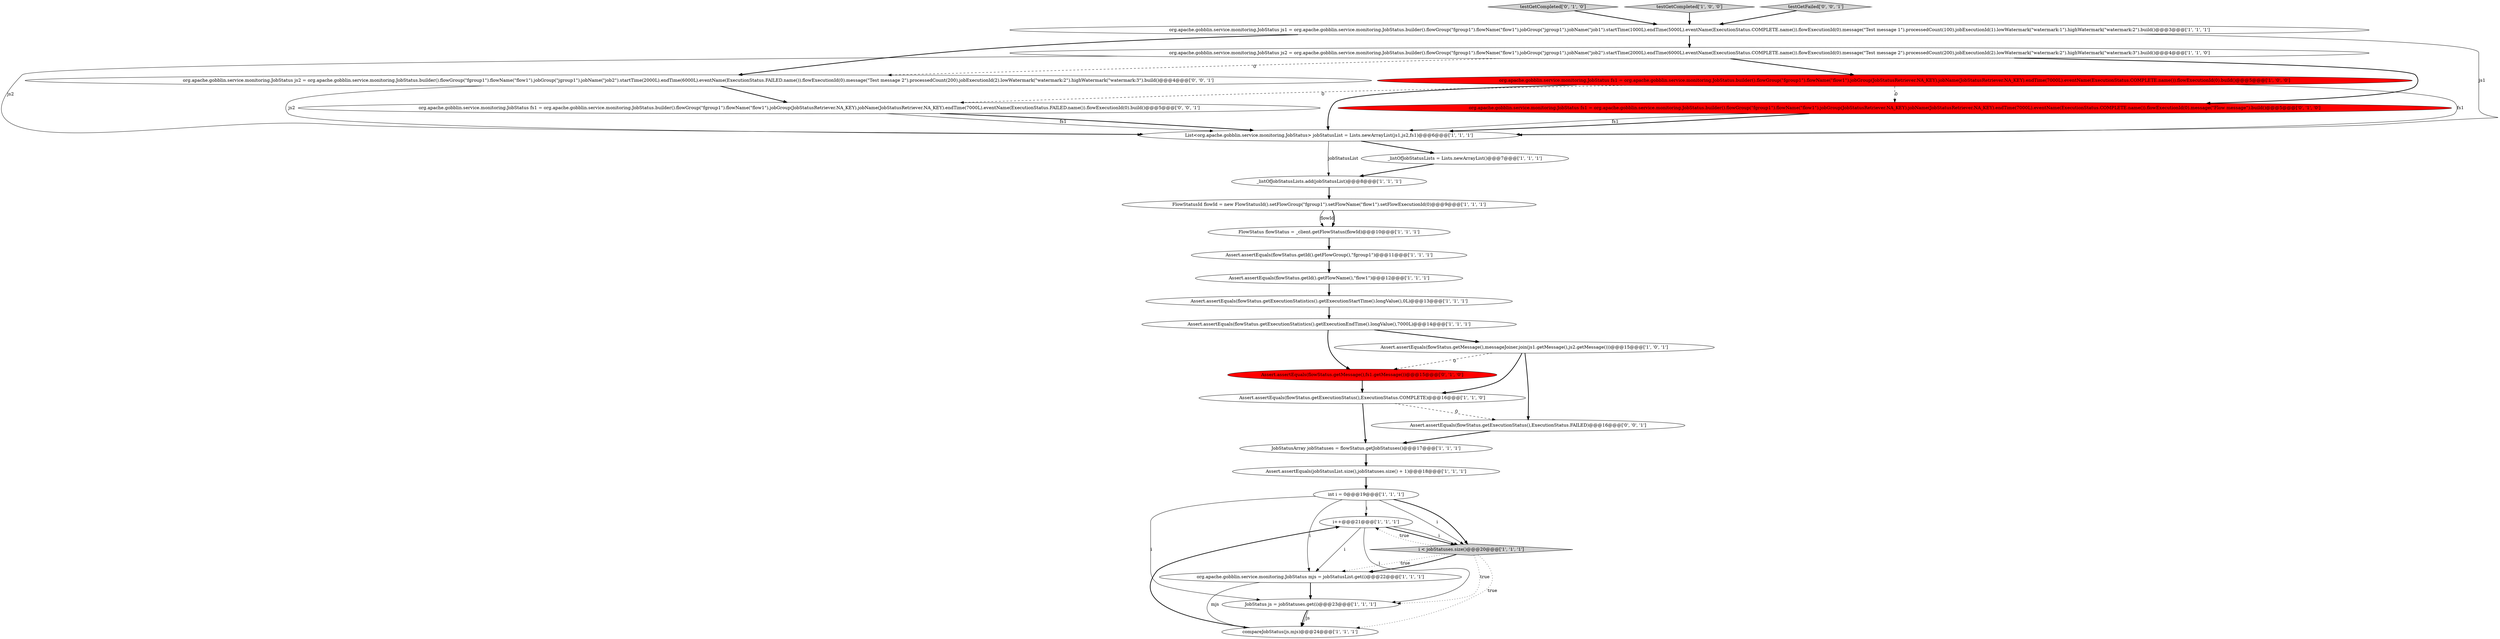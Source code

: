 digraph {
25 [style = filled, label = "testGetCompleted['0', '1', '0']", fillcolor = lightgray, shape = diamond image = "AAA0AAABBB2BBB"];
2 [style = filled, label = "_listOfJobStatusLists.add(jobStatusList)@@@8@@@['1', '1', '1']", fillcolor = white, shape = ellipse image = "AAA0AAABBB1BBB"];
23 [style = filled, label = "Assert.assertEquals(flowStatus.getMessage(),fs1.getMessage())@@@15@@@['0', '1', '0']", fillcolor = red, shape = ellipse image = "AAA1AAABBB2BBB"];
11 [style = filled, label = "org.apache.gobblin.service.monitoring.JobStatus fs1 = org.apache.gobblin.service.monitoring.JobStatus.builder().flowGroup(\"fgroup1\").flowName(\"flow1\").jobGroup(JobStatusRetriever.NA_KEY).jobName(JobStatusRetriever.NA_KEY).endTime(7000L).eventName(ExecutionStatus.COMPLETE.name()).flowExecutionId(0).build()@@@5@@@['1', '0', '0']", fillcolor = red, shape = ellipse image = "AAA1AAABBB1BBB"];
21 [style = filled, label = "Assert.assertEquals(flowStatus.getExecutionStatistics().getExecutionEndTime().longValue(),7000L)@@@14@@@['1', '1', '1']", fillcolor = white, shape = ellipse image = "AAA0AAABBB1BBB"];
1 [style = filled, label = "testGetCompleted['1', '0', '0']", fillcolor = lightgray, shape = diamond image = "AAA0AAABBB1BBB"];
15 [style = filled, label = "i++@@@21@@@['1', '1', '1']", fillcolor = white, shape = ellipse image = "AAA0AAABBB1BBB"];
7 [style = filled, label = "Assert.assertEquals(flowStatus.getExecutionStatistics().getExecutionStartTime().longValue(),0L)@@@13@@@['1', '1', '1']", fillcolor = white, shape = ellipse image = "AAA0AAABBB1BBB"];
24 [style = filled, label = "org.apache.gobblin.service.monitoring.JobStatus fs1 = org.apache.gobblin.service.monitoring.JobStatus.builder().flowGroup(\"fgroup1\").flowName(\"flow1\").jobGroup(JobStatusRetriever.NA_KEY).jobName(JobStatusRetriever.NA_KEY).endTime(7000L).eventName(ExecutionStatus.COMPLETE.name()).flowExecutionId(0).message(\"Flow message\").build()@@@5@@@['0', '1', '0']", fillcolor = red, shape = ellipse image = "AAA1AAABBB2BBB"];
28 [style = filled, label = "org.apache.gobblin.service.monitoring.JobStatus js2 = org.apache.gobblin.service.monitoring.JobStatus.builder().flowGroup(\"fgroup1\").flowName(\"flow1\").jobGroup(\"jgroup1\").jobName(\"job2\").startTime(2000L).endTime(6000L).eventName(ExecutionStatus.FAILED.name()).flowExecutionId(0).message(\"Test message 2\").processedCount(200).jobExecutionId(2).lowWatermark(\"watermark:2\").highWatermark(\"watermark:3\").build()@@@4@@@['0', '0', '1']", fillcolor = white, shape = ellipse image = "AAA0AAABBB3BBB"];
3 [style = filled, label = "Assert.assertEquals(flowStatus.getId().getFlowGroup(),\"fgroup1\")@@@11@@@['1', '1', '1']", fillcolor = white, shape = ellipse image = "AAA0AAABBB1BBB"];
12 [style = filled, label = "FlowStatusId flowId = new FlowStatusId().setFlowGroup(\"fgroup1\").setFlowName(\"flow1\").setFlowExecutionId(0)@@@9@@@['1', '1', '1']", fillcolor = white, shape = ellipse image = "AAA0AAABBB1BBB"];
0 [style = filled, label = "Assert.assertEquals(jobStatusList.size(),jobStatuses.size() + 1)@@@18@@@['1', '1', '1']", fillcolor = white, shape = ellipse image = "AAA0AAABBB1BBB"];
13 [style = filled, label = "int i = 0@@@19@@@['1', '1', '1']", fillcolor = white, shape = ellipse image = "AAA0AAABBB1BBB"];
10 [style = filled, label = "org.apache.gobblin.service.monitoring.JobStatus js1 = org.apache.gobblin.service.monitoring.JobStatus.builder().flowGroup(\"fgroup1\").flowName(\"flow1\").jobGroup(\"jgroup1\").jobName(\"job1\").startTime(1000L).endTime(5000L).eventName(ExecutionStatus.COMPLETE.name()).flowExecutionId(0).message(\"Test message 1\").processedCount(100).jobExecutionId(1).lowWatermark(\"watermark:1\").highWatermark(\"watermark:2\").build()@@@3@@@['1', '1', '1']", fillcolor = white, shape = ellipse image = "AAA0AAABBB1BBB"];
6 [style = filled, label = "org.apache.gobblin.service.monitoring.JobStatus js2 = org.apache.gobblin.service.monitoring.JobStatus.builder().flowGroup(\"fgroup1\").flowName(\"flow1\").jobGroup(\"jgroup1\").jobName(\"job2\").startTime(2000L).endTime(6000L).eventName(ExecutionStatus.COMPLETE.name()).flowExecutionId(0).message(\"Test message 2\").processedCount(200).jobExecutionId(2).lowWatermark(\"watermark:2\").highWatermark(\"watermark:3\").build()@@@4@@@['1', '1', '0']", fillcolor = white, shape = ellipse image = "AAA0AAABBB1BBB"];
8 [style = filled, label = "compareJobStatus(js,mjs)@@@24@@@['1', '1', '1']", fillcolor = white, shape = ellipse image = "AAA0AAABBB1BBB"];
9 [style = filled, label = "Assert.assertEquals(flowStatus.getExecutionStatus(),ExecutionStatus.COMPLETE)@@@16@@@['1', '1', '0']", fillcolor = white, shape = ellipse image = "AAA0AAABBB1BBB"];
14 [style = filled, label = "JobStatusArray jobStatuses = flowStatus.getJobStatuses()@@@17@@@['1', '1', '1']", fillcolor = white, shape = ellipse image = "AAA0AAABBB1BBB"];
4 [style = filled, label = "JobStatus js = jobStatuses.get(i)@@@23@@@['1', '1', '1']", fillcolor = white, shape = ellipse image = "AAA0AAABBB1BBB"];
18 [style = filled, label = "org.apache.gobblin.service.monitoring.JobStatus mjs = jobStatusList.get(i)@@@22@@@['1', '1', '1']", fillcolor = white, shape = ellipse image = "AAA0AAABBB1BBB"];
17 [style = filled, label = "List<org.apache.gobblin.service.monitoring.JobStatus> jobStatusList = Lists.newArrayList(js1,js2,fs1)@@@6@@@['1', '1', '1']", fillcolor = white, shape = ellipse image = "AAA0AAABBB1BBB"];
19 [style = filled, label = "FlowStatus flowStatus = _client.getFlowStatus(flowId)@@@10@@@['1', '1', '1']", fillcolor = white, shape = ellipse image = "AAA0AAABBB1BBB"];
16 [style = filled, label = "Assert.assertEquals(flowStatus.getId().getFlowName(),\"flow1\")@@@12@@@['1', '1', '1']", fillcolor = white, shape = ellipse image = "AAA0AAABBB1BBB"];
20 [style = filled, label = "_listOfJobStatusLists = Lists.newArrayList()@@@7@@@['1', '1', '1']", fillcolor = white, shape = ellipse image = "AAA0AAABBB1BBB"];
5 [style = filled, label = "Assert.assertEquals(flowStatus.getMessage(),messageJoiner.join(js1.getMessage(),js2.getMessage()))@@@15@@@['1', '0', '1']", fillcolor = white, shape = ellipse image = "AAA0AAABBB1BBB"];
26 [style = filled, label = "Assert.assertEquals(flowStatus.getExecutionStatus(),ExecutionStatus.FAILED)@@@16@@@['0', '0', '1']", fillcolor = white, shape = ellipse image = "AAA0AAABBB3BBB"];
22 [style = filled, label = "i < jobStatuses.size()@@@20@@@['1', '1', '1']", fillcolor = lightgray, shape = diamond image = "AAA0AAABBB1BBB"];
29 [style = filled, label = "testGetFailed['0', '0', '1']", fillcolor = lightgray, shape = diamond image = "AAA0AAABBB3BBB"];
27 [style = filled, label = "org.apache.gobblin.service.monitoring.JobStatus fs1 = org.apache.gobblin.service.monitoring.JobStatus.builder().flowGroup(\"fgroup1\").flowName(\"flow1\").jobGroup(JobStatusRetriever.NA_KEY).jobName(JobStatusRetriever.NA_KEY).endTime(7000L).eventName(ExecutionStatus.FAILED.name()).flowExecutionId(0).build()@@@5@@@['0', '0', '1']", fillcolor = white, shape = ellipse image = "AAA0AAABBB3BBB"];
4->8 [style = solid, label="js"];
10->28 [style = bold, label=""];
8->15 [style = bold, label=""];
22->18 [style = dotted, label="true"];
0->13 [style = bold, label=""];
5->9 [style = bold, label=""];
6->17 [style = solid, label="js2"];
5->23 [style = dashed, label="0"];
15->18 [style = solid, label="i"];
13->22 [style = solid, label="i"];
16->7 [style = bold, label=""];
26->14 [style = bold, label=""];
5->26 [style = bold, label=""];
15->4 [style = solid, label="i"];
6->24 [style = bold, label=""];
12->19 [style = solid, label="flowId"];
28->17 [style = solid, label="js2"];
13->4 [style = solid, label="i"];
3->16 [style = bold, label=""];
10->6 [style = bold, label=""];
2->12 [style = bold, label=""];
15->22 [style = bold, label=""];
20->2 [style = bold, label=""];
13->18 [style = solid, label="i"];
21->5 [style = bold, label=""];
6->28 [style = dashed, label="0"];
24->17 [style = solid, label="fs1"];
22->18 [style = bold, label=""];
22->8 [style = dotted, label="true"];
18->4 [style = bold, label=""];
14->0 [style = bold, label=""];
17->2 [style = solid, label="jobStatusList"];
15->22 [style = solid, label="i"];
6->11 [style = bold, label=""];
13->15 [style = solid, label="i"];
10->17 [style = solid, label="js1"];
24->17 [style = bold, label=""];
27->17 [style = solid, label="fs1"];
27->17 [style = bold, label=""];
9->14 [style = bold, label=""];
11->24 [style = dashed, label="0"];
9->26 [style = dashed, label="0"];
7->21 [style = bold, label=""];
11->17 [style = bold, label=""];
4->8 [style = bold, label=""];
25->10 [style = bold, label=""];
29->10 [style = bold, label=""];
13->22 [style = bold, label=""];
28->27 [style = bold, label=""];
11->17 [style = solid, label="fs1"];
11->27 [style = dashed, label="0"];
12->19 [style = bold, label=""];
1->10 [style = bold, label=""];
23->9 [style = bold, label=""];
22->15 [style = dotted, label="true"];
19->3 [style = bold, label=""];
18->8 [style = solid, label="mjs"];
22->4 [style = dotted, label="true"];
17->20 [style = bold, label=""];
21->23 [style = bold, label=""];
}
